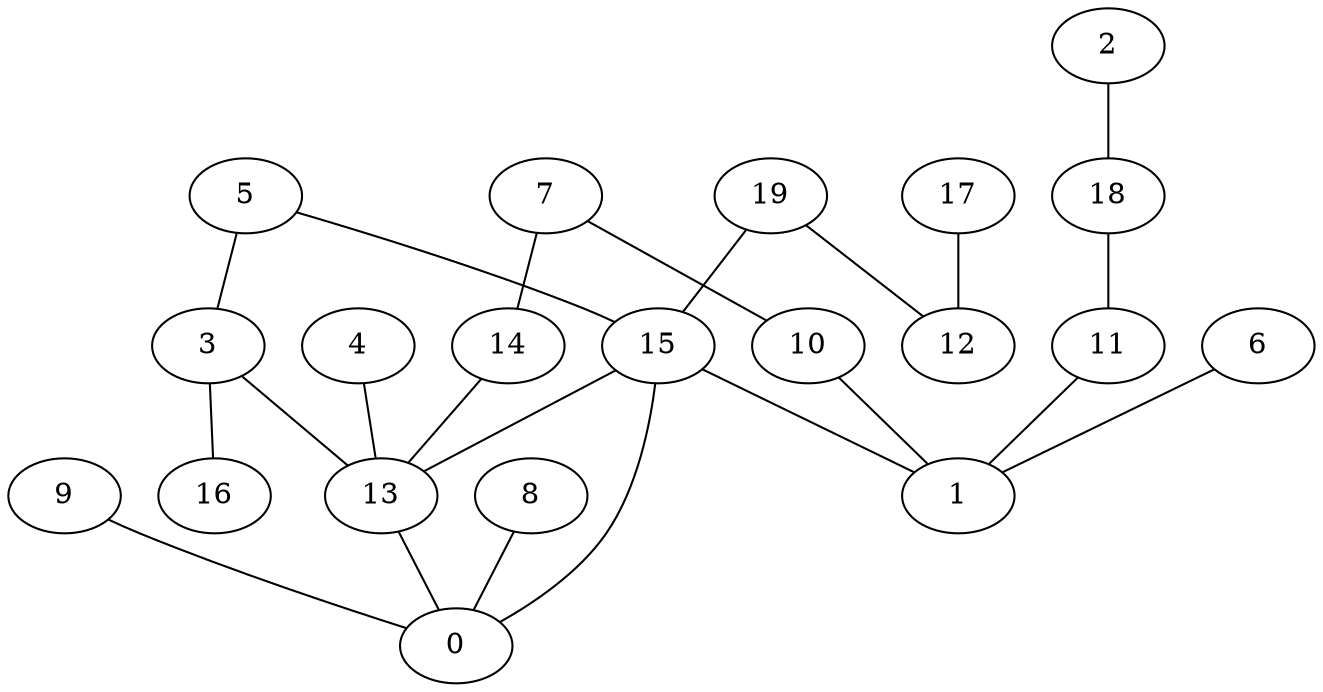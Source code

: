 digraph GG_graph {

subgraph G_graph {
edge [color = black]
"8" -> "0" [dir = none]
"3" -> "16" [dir = none]
"2" -> "18" [dir = none]
"4" -> "13" [dir = none]
"17" -> "12" [dir = none]
"7" -> "10" [dir = none]
"13" -> "0" [dir = none]
"15" -> "1" [dir = none]
"15" -> "13" [dir = none]
"10" -> "1" [dir = none]
"5" -> "3" [dir = none]
"5" -> "15" [dir = none]
"6" -> "1" [dir = none]
"19" -> "12" [dir = none]
"19" -> "15" [dir = none]
"18" -> "11" [dir = none]
"11" -> "1" [dir = none]
"14" -> "13" [dir = none]
"9" -> "0" [dir = none]
"15" -> "0" [dir = none]
"3" -> "13" [dir = none]
"7" -> "14" [dir = none]
}

}
